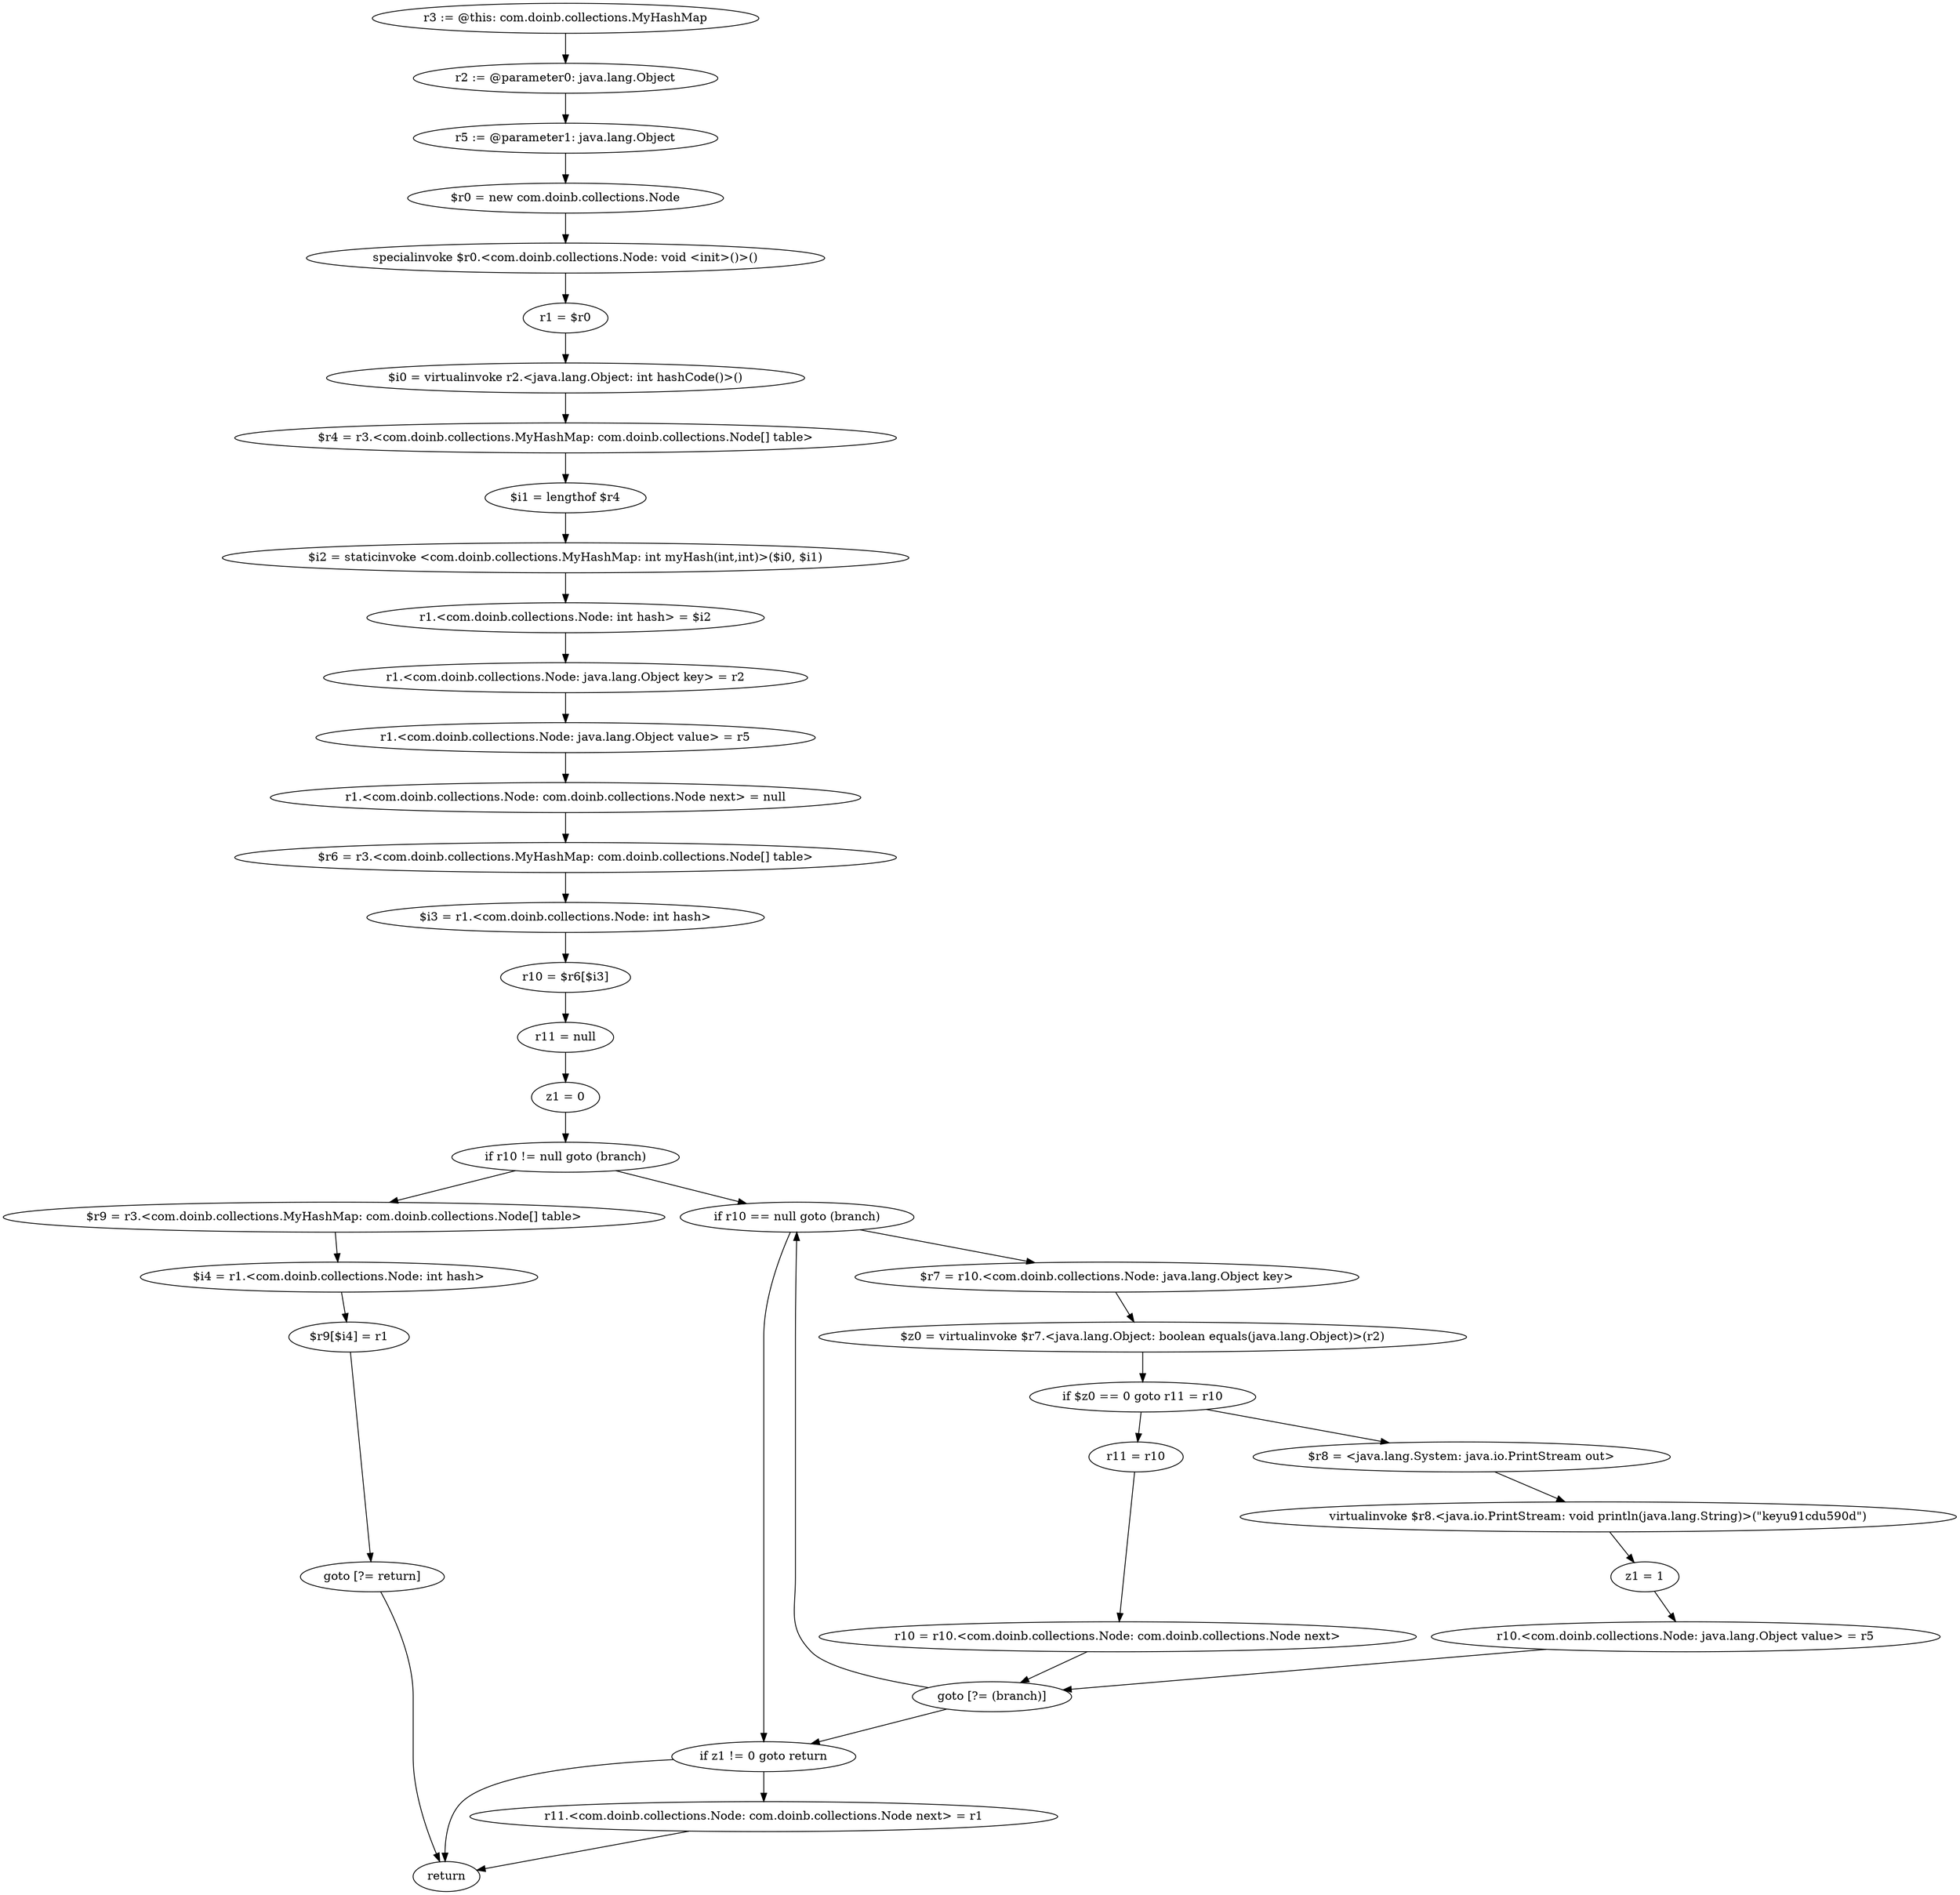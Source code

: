 digraph "unitGraph" {
    "r3 := @this: com.doinb.collections.MyHashMap"
    "r2 := @parameter0: java.lang.Object"
    "r5 := @parameter1: java.lang.Object"
    "$r0 = new com.doinb.collections.Node"
    "specialinvoke $r0.<com.doinb.collections.Node: void <init>()>()"
    "r1 = $r0"
    "$i0 = virtualinvoke r2.<java.lang.Object: int hashCode()>()"
    "$r4 = r3.<com.doinb.collections.MyHashMap: com.doinb.collections.Node[] table>"
    "$i1 = lengthof $r4"
    "$i2 = staticinvoke <com.doinb.collections.MyHashMap: int myHash(int,int)>($i0, $i1)"
    "r1.<com.doinb.collections.Node: int hash> = $i2"
    "r1.<com.doinb.collections.Node: java.lang.Object key> = r2"
    "r1.<com.doinb.collections.Node: java.lang.Object value> = r5"
    "r1.<com.doinb.collections.Node: com.doinb.collections.Node next> = null"
    "$r6 = r3.<com.doinb.collections.MyHashMap: com.doinb.collections.Node[] table>"
    "$i3 = r1.<com.doinb.collections.Node: int hash>"
    "r10 = $r6[$i3]"
    "r11 = null"
    "z1 = 0"
    "if r10 != null goto (branch)"
    "$r9 = r3.<com.doinb.collections.MyHashMap: com.doinb.collections.Node[] table>"
    "$i4 = r1.<com.doinb.collections.Node: int hash>"
    "$r9[$i4] = r1"
    "goto [?= return]"
    "if r10 == null goto (branch)"
    "$r7 = r10.<com.doinb.collections.Node: java.lang.Object key>"
    "$z0 = virtualinvoke $r7.<java.lang.Object: boolean equals(java.lang.Object)>(r2)"
    "if $z0 == 0 goto r11 = r10"
    "$r8 = <java.lang.System: java.io.PrintStream out>"
    "virtualinvoke $r8.<java.io.PrintStream: void println(java.lang.String)>(\"key\u91cd\u590d\")"
    "z1 = 1"
    "r10.<com.doinb.collections.Node: java.lang.Object value> = r5"
    "goto [?= (branch)]"
    "r11 = r10"
    "r10 = r10.<com.doinb.collections.Node: com.doinb.collections.Node next>"
    "if z1 != 0 goto return"
    "r11.<com.doinb.collections.Node: com.doinb.collections.Node next> = r1"
    "return"
    "r3 := @this: com.doinb.collections.MyHashMap"->"r2 := @parameter0: java.lang.Object";
    "r2 := @parameter0: java.lang.Object"->"r5 := @parameter1: java.lang.Object";
    "r5 := @parameter1: java.lang.Object"->"$r0 = new com.doinb.collections.Node";
    "$r0 = new com.doinb.collections.Node"->"specialinvoke $r0.<com.doinb.collections.Node: void <init>()>()";
    "specialinvoke $r0.<com.doinb.collections.Node: void <init>()>()"->"r1 = $r0";
    "r1 = $r0"->"$i0 = virtualinvoke r2.<java.lang.Object: int hashCode()>()";
    "$i0 = virtualinvoke r2.<java.lang.Object: int hashCode()>()"->"$r4 = r3.<com.doinb.collections.MyHashMap: com.doinb.collections.Node[] table>";
    "$r4 = r3.<com.doinb.collections.MyHashMap: com.doinb.collections.Node[] table>"->"$i1 = lengthof $r4";
    "$i1 = lengthof $r4"->"$i2 = staticinvoke <com.doinb.collections.MyHashMap: int myHash(int,int)>($i0, $i1)";
    "$i2 = staticinvoke <com.doinb.collections.MyHashMap: int myHash(int,int)>($i0, $i1)"->"r1.<com.doinb.collections.Node: int hash> = $i2";
    "r1.<com.doinb.collections.Node: int hash> = $i2"->"r1.<com.doinb.collections.Node: java.lang.Object key> = r2";
    "r1.<com.doinb.collections.Node: java.lang.Object key> = r2"->"r1.<com.doinb.collections.Node: java.lang.Object value> = r5";
    "r1.<com.doinb.collections.Node: java.lang.Object value> = r5"->"r1.<com.doinb.collections.Node: com.doinb.collections.Node next> = null";
    "r1.<com.doinb.collections.Node: com.doinb.collections.Node next> = null"->"$r6 = r3.<com.doinb.collections.MyHashMap: com.doinb.collections.Node[] table>";
    "$r6 = r3.<com.doinb.collections.MyHashMap: com.doinb.collections.Node[] table>"->"$i3 = r1.<com.doinb.collections.Node: int hash>";
    "$i3 = r1.<com.doinb.collections.Node: int hash>"->"r10 = $r6[$i3]";
    "r10 = $r6[$i3]"->"r11 = null";
    "r11 = null"->"z1 = 0";
    "z1 = 0"->"if r10 != null goto (branch)";
    "if r10 != null goto (branch)"->"$r9 = r3.<com.doinb.collections.MyHashMap: com.doinb.collections.Node[] table>";
    "if r10 != null goto (branch)"->"if r10 == null goto (branch)";
    "$r9 = r3.<com.doinb.collections.MyHashMap: com.doinb.collections.Node[] table>"->"$i4 = r1.<com.doinb.collections.Node: int hash>";
    "$i4 = r1.<com.doinb.collections.Node: int hash>"->"$r9[$i4] = r1";
    "$r9[$i4] = r1"->"goto [?= return]";
    "goto [?= return]"->"return";
    "if r10 == null goto (branch)"->"$r7 = r10.<com.doinb.collections.Node: java.lang.Object key>";
    "if r10 == null goto (branch)"->"if z1 != 0 goto return";
    "$r7 = r10.<com.doinb.collections.Node: java.lang.Object key>"->"$z0 = virtualinvoke $r7.<java.lang.Object: boolean equals(java.lang.Object)>(r2)";
    "$z0 = virtualinvoke $r7.<java.lang.Object: boolean equals(java.lang.Object)>(r2)"->"if $z0 == 0 goto r11 = r10";
    "if $z0 == 0 goto r11 = r10"->"$r8 = <java.lang.System: java.io.PrintStream out>";
    "if $z0 == 0 goto r11 = r10"->"r11 = r10";
    "$r8 = <java.lang.System: java.io.PrintStream out>"->"virtualinvoke $r8.<java.io.PrintStream: void println(java.lang.String)>(\"key\u91cd\u590d\")";
    "virtualinvoke $r8.<java.io.PrintStream: void println(java.lang.String)>(\"key\u91cd\u590d\")"->"z1 = 1";
    "z1 = 1"->"r10.<com.doinb.collections.Node: java.lang.Object value> = r5";
    "r10.<com.doinb.collections.Node: java.lang.Object value> = r5"->"goto [?= (branch)]";
    "goto [?= (branch)]"->"if z1 != 0 goto return";
    "r11 = r10"->"r10 = r10.<com.doinb.collections.Node: com.doinb.collections.Node next>";
    "r10 = r10.<com.doinb.collections.Node: com.doinb.collections.Node next>"->"goto [?= (branch)]";
    "goto [?= (branch)]"->"if r10 == null goto (branch)";
    "if z1 != 0 goto return"->"r11.<com.doinb.collections.Node: com.doinb.collections.Node next> = r1";
    "if z1 != 0 goto return"->"return";
    "r11.<com.doinb.collections.Node: com.doinb.collections.Node next> = r1"->"return";
}
